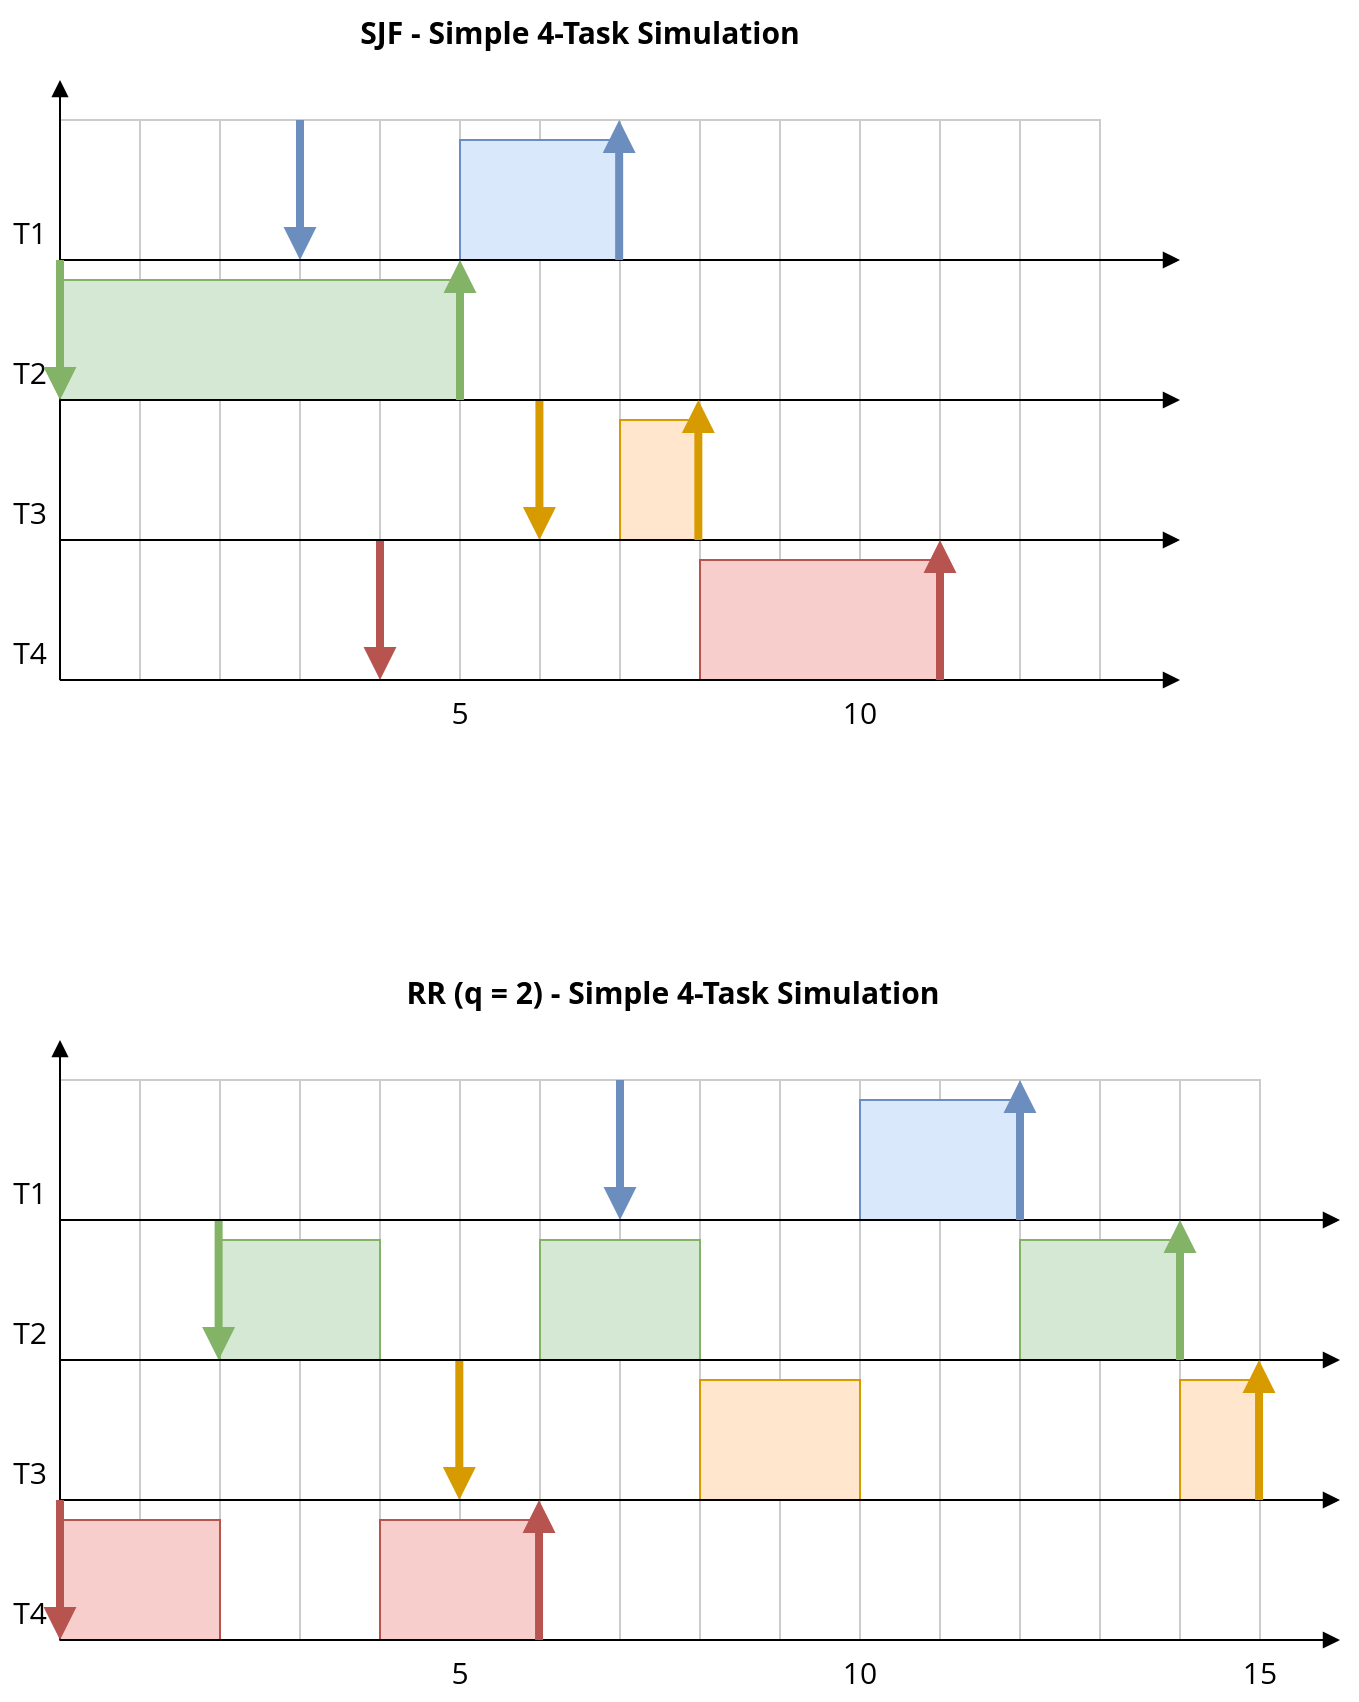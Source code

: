 <mxfile version="24.3.1" type="device">
  <diagram name="Page-1" id="J17axoBH4W83SoYxhI0r">
    <mxGraphModel dx="1306" dy="763" grid="1" gridSize="10" guides="1" tooltips="1" connect="1" arrows="1" fold="1" page="1" pageScale="1" pageWidth="850" pageHeight="1100" math="0" shadow="0">
      <root>
        <mxCell id="0" />
        <mxCell id="1" parent="0" />
        <mxCell id="h6Xsbok6eu0wow_d8Nn--77" value="" style="rounded=0;whiteSpace=wrap;html=1;fillColor=none;strokeColor=#CCCCCC;" parent="1" vertex="1">
          <mxGeometry x="600" y="560" width="40" height="280" as="geometry" />
        </mxCell>
        <mxCell id="h6Xsbok6eu0wow_d8Nn--78" value="" style="rounded=0;whiteSpace=wrap;html=1;fillColor=none;strokeColor=#CCCCCC;" parent="1" vertex="1">
          <mxGeometry x="640" y="560" width="40" height="280" as="geometry" />
        </mxCell>
        <mxCell id="h6Xsbok6eu0wow_d8Nn--8" value="" style="rounded=0;whiteSpace=wrap;html=1;fillColor=none;strokeColor=#CCCCCC;" parent="1" vertex="1">
          <mxGeometry x="80" y="80" width="40" height="280" as="geometry" />
        </mxCell>
        <mxCell id="h6Xsbok6eu0wow_d8Nn--9" value="" style="rounded=0;whiteSpace=wrap;html=1;fillColor=none;strokeColor=#CCCCCC;" parent="1" vertex="1">
          <mxGeometry x="120" y="80" width="40" height="280" as="geometry" />
        </mxCell>
        <mxCell id="h6Xsbok6eu0wow_d8Nn--10" value="" style="rounded=0;whiteSpace=wrap;html=1;fillColor=none;strokeColor=#CCCCCC;" parent="1" vertex="1">
          <mxGeometry x="160" y="80" width="40" height="280" as="geometry" />
        </mxCell>
        <mxCell id="h6Xsbok6eu0wow_d8Nn--11" value="" style="rounded=0;whiteSpace=wrap;html=1;fillColor=none;strokeColor=#CCCCCC;" parent="1" vertex="1">
          <mxGeometry x="200" y="80" width="40" height="280" as="geometry" />
        </mxCell>
        <mxCell id="h6Xsbok6eu0wow_d8Nn--12" value="" style="rounded=0;whiteSpace=wrap;html=1;fillColor=none;strokeColor=#CCCCCC;" parent="1" vertex="1">
          <mxGeometry x="240" y="80" width="40" height="280" as="geometry" />
        </mxCell>
        <mxCell id="h6Xsbok6eu0wow_d8Nn--13" value="" style="rounded=0;whiteSpace=wrap;html=1;fillColor=none;strokeColor=#CCCCCC;" parent="1" vertex="1">
          <mxGeometry x="280" y="80" width="40" height="280" as="geometry" />
        </mxCell>
        <mxCell id="h6Xsbok6eu0wow_d8Nn--14" value="" style="rounded=0;whiteSpace=wrap;html=1;fillColor=none;strokeColor=#CCCCCC;" parent="1" vertex="1">
          <mxGeometry x="320" y="80" width="40" height="280" as="geometry" />
        </mxCell>
        <mxCell id="h6Xsbok6eu0wow_d8Nn--15" value="" style="rounded=0;whiteSpace=wrap;html=1;fillColor=none;strokeColor=#CCCCCC;" parent="1" vertex="1">
          <mxGeometry x="360" y="80" width="40" height="280" as="geometry" />
        </mxCell>
        <mxCell id="h6Xsbok6eu0wow_d8Nn--16" value="" style="rounded=0;whiteSpace=wrap;html=1;fillColor=none;strokeColor=#CCCCCC;" parent="1" vertex="1">
          <mxGeometry x="400" y="80" width="40" height="280" as="geometry" />
        </mxCell>
        <mxCell id="h6Xsbok6eu0wow_d8Nn--17" value="" style="rounded=0;whiteSpace=wrap;html=1;fillColor=none;strokeColor=#CCCCCC;" parent="1" vertex="1">
          <mxGeometry x="440" y="80" width="40" height="280" as="geometry" />
        </mxCell>
        <mxCell id="h6Xsbok6eu0wow_d8Nn--18" value="" style="rounded=0;whiteSpace=wrap;html=1;fillColor=none;strokeColor=#CCCCCC;" parent="1" vertex="1">
          <mxGeometry x="480" y="80" width="40" height="280" as="geometry" />
        </mxCell>
        <mxCell id="h6Xsbok6eu0wow_d8Nn--19" value="" style="rounded=0;whiteSpace=wrap;html=1;fillColor=none;strokeColor=#CCCCCC;" parent="1" vertex="1">
          <mxGeometry x="520" y="80" width="40" height="280" as="geometry" />
        </mxCell>
        <mxCell id="h6Xsbok6eu0wow_d8Nn--20" value="" style="rounded=0;whiteSpace=wrap;html=1;fillColor=none;strokeColor=#CCCCCC;" parent="1" vertex="1">
          <mxGeometry x="560" y="80" width="40" height="280" as="geometry" />
        </mxCell>
        <mxCell id="h6Xsbok6eu0wow_d8Nn--22" value="" style="rounded=0;whiteSpace=wrap;html=1;strokeColor=#6c8ebf;fillColor=#dae8fc;" parent="1" vertex="1">
          <mxGeometry x="280" y="90" width="80" height="60" as="geometry" />
        </mxCell>
        <mxCell id="h6Xsbok6eu0wow_d8Nn--23" value="" style="rounded=0;whiteSpace=wrap;html=1;strokeColor=#82b366;fillColor=#d5e8d4;" parent="1" vertex="1">
          <mxGeometry x="80" y="160" width="200" height="60" as="geometry" />
        </mxCell>
        <mxCell id="h6Xsbok6eu0wow_d8Nn--24" value="" style="rounded=0;whiteSpace=wrap;html=1;strokeColor=#d79b00;fillColor=#ffe6cc;" parent="1" vertex="1">
          <mxGeometry x="360" y="230" width="40" height="60" as="geometry" />
        </mxCell>
        <mxCell id="h6Xsbok6eu0wow_d8Nn--26" value="" style="rounded=0;whiteSpace=wrap;html=1;strokeColor=#b85450;fillColor=#f8cecc;" parent="1" vertex="1">
          <mxGeometry x="400" y="300" width="120" height="60" as="geometry" />
        </mxCell>
        <mxCell id="h6Xsbok6eu0wow_d8Nn--29" value="" style="endArrow=none;html=1;rounded=0;strokeWidth=4;strokeColor=#6C8EBF;endFill=0;startArrow=block;startFill=1;" parent="1" edge="1">
          <mxGeometry width="50" height="50" relative="1" as="geometry">
            <mxPoint x="200" y="150" as="sourcePoint" />
            <mxPoint x="200" y="80" as="targetPoint" />
          </mxGeometry>
        </mxCell>
        <mxCell id="h6Xsbok6eu0wow_d8Nn--30" value="" style="endArrow=none;html=1;rounded=0;strokeWidth=4;strokeColor=#B85450;endFill=0;startArrow=block;startFill=1;" parent="1" edge="1">
          <mxGeometry width="50" height="50" relative="1" as="geometry">
            <mxPoint x="240" y="360" as="sourcePoint" />
            <mxPoint x="240" y="290" as="targetPoint" />
          </mxGeometry>
        </mxCell>
        <mxCell id="h6Xsbok6eu0wow_d8Nn--31" value="" style="endArrow=none;html=1;rounded=0;strokeWidth=4;strokeColor=#D79B00;endFill=0;startArrow=block;startFill=1;" parent="1" edge="1">
          <mxGeometry width="50" height="50" relative="1" as="geometry">
            <mxPoint x="319.71" y="290" as="sourcePoint" />
            <mxPoint x="319.71" y="220" as="targetPoint" />
          </mxGeometry>
        </mxCell>
        <mxCell id="h6Xsbok6eu0wow_d8Nn--32" value="T1" style="text;html=1;align=center;verticalAlign=middle;whiteSpace=wrap;rounded=0;fontSize=15;fontFamily=Open Sans;fontSource=https%3A%2F%2Ffonts.googleapis.com%2Fcss%3Ffamily%3DOpen%2BSans;" parent="1" vertex="1">
          <mxGeometry x="50" y="120" width="30" height="30" as="geometry" />
        </mxCell>
        <mxCell id="h6Xsbok6eu0wow_d8Nn--33" value="T2" style="text;html=1;align=center;verticalAlign=middle;whiteSpace=wrap;rounded=0;fontSize=15;fontFamily=Open Sans;fontSource=https%3A%2F%2Ffonts.googleapis.com%2Fcss%3Ffamily%3DOpen%2BSans;" parent="1" vertex="1">
          <mxGeometry x="50" y="190" width="30" height="30" as="geometry" />
        </mxCell>
        <mxCell id="h6Xsbok6eu0wow_d8Nn--34" value="T3" style="text;html=1;align=center;verticalAlign=middle;whiteSpace=wrap;rounded=0;fontSize=15;fontFamily=Open Sans;fontSource=https%3A%2F%2Ffonts.googleapis.com%2Fcss%3Ffamily%3DOpen%2BSans;" parent="1" vertex="1">
          <mxGeometry x="50" y="260" width="30" height="30" as="geometry" />
        </mxCell>
        <mxCell id="h6Xsbok6eu0wow_d8Nn--35" value="T4" style="text;html=1;align=center;verticalAlign=middle;whiteSpace=wrap;rounded=0;fontSize=15;fontFamily=Open Sans;fontSource=https%3A%2F%2Ffonts.googleapis.com%2Fcss%3Ffamily%3DOpen%2BSans;" parent="1" vertex="1">
          <mxGeometry x="50" y="330" width="30" height="30" as="geometry" />
        </mxCell>
        <mxCell id="h6Xsbok6eu0wow_d8Nn--36" value="5" style="text;html=1;align=center;verticalAlign=middle;whiteSpace=wrap;rounded=0;fontSize=15;fontFamily=Open Sans;fontSource=https%3A%2F%2Ffonts.googleapis.com%2Fcss%3Ffamily%3DOpen%2BSans;" parent="1" vertex="1">
          <mxGeometry x="265" y="360" width="30" height="30" as="geometry" />
        </mxCell>
        <mxCell id="h6Xsbok6eu0wow_d8Nn--37" value="10" style="text;html=1;align=center;verticalAlign=middle;whiteSpace=wrap;rounded=0;fontSize=15;fontFamily=Open Sans;fontSource=https%3A%2F%2Ffonts.googleapis.com%2Fcss%3Ffamily%3DOpen%2BSans;" parent="1" vertex="1">
          <mxGeometry x="465" y="360" width="30" height="30" as="geometry" />
        </mxCell>
        <mxCell id="h6Xsbok6eu0wow_d8Nn--38" value="SJF - Simple 4-Task Simulation" style="text;html=1;align=center;verticalAlign=middle;whiteSpace=wrap;rounded=0;fontFamily=Open Sans;fontSource=https%3A%2F%2Ffonts.googleapis.com%2Fcss%3Ffamily%3DOpen%2BSans;fontStyle=1;fontSize=15;" parent="1" vertex="1">
          <mxGeometry x="195" y="20" width="290" height="30" as="geometry" />
        </mxCell>
        <mxCell id="h6Xsbok6eu0wow_d8Nn--39" value="" style="rounded=0;whiteSpace=wrap;html=1;fillColor=none;strokeColor=#CCCCCC;" parent="1" vertex="1">
          <mxGeometry x="80" y="560" width="40" height="280" as="geometry" />
        </mxCell>
        <mxCell id="h6Xsbok6eu0wow_d8Nn--40" value="" style="rounded=0;whiteSpace=wrap;html=1;fillColor=none;strokeColor=#CCCCCC;" parent="1" vertex="1">
          <mxGeometry x="120" y="560" width="40" height="280" as="geometry" />
        </mxCell>
        <mxCell id="h6Xsbok6eu0wow_d8Nn--41" value="" style="rounded=0;whiteSpace=wrap;html=1;fillColor=none;strokeColor=#CCCCCC;" parent="1" vertex="1">
          <mxGeometry x="160" y="560" width="40" height="280" as="geometry" />
        </mxCell>
        <mxCell id="h6Xsbok6eu0wow_d8Nn--42" value="" style="rounded=0;whiteSpace=wrap;html=1;fillColor=none;strokeColor=#CCCCCC;" parent="1" vertex="1">
          <mxGeometry x="200" y="560" width="40" height="280" as="geometry" />
        </mxCell>
        <mxCell id="h6Xsbok6eu0wow_d8Nn--43" value="" style="rounded=0;whiteSpace=wrap;html=1;fillColor=none;strokeColor=#CCCCCC;" parent="1" vertex="1">
          <mxGeometry x="240" y="560" width="40" height="280" as="geometry" />
        </mxCell>
        <mxCell id="h6Xsbok6eu0wow_d8Nn--44" value="" style="rounded=0;whiteSpace=wrap;html=1;fillColor=none;strokeColor=#CCCCCC;" parent="1" vertex="1">
          <mxGeometry x="280" y="560" width="40" height="280" as="geometry" />
        </mxCell>
        <mxCell id="h6Xsbok6eu0wow_d8Nn--45" value="" style="rounded=0;whiteSpace=wrap;html=1;fillColor=none;strokeColor=#CCCCCC;" parent="1" vertex="1">
          <mxGeometry x="320" y="560" width="40" height="280" as="geometry" />
        </mxCell>
        <mxCell id="h6Xsbok6eu0wow_d8Nn--46" value="" style="rounded=0;whiteSpace=wrap;html=1;fillColor=none;strokeColor=#CCCCCC;" parent="1" vertex="1">
          <mxGeometry x="360" y="560" width="40" height="280" as="geometry" />
        </mxCell>
        <mxCell id="h6Xsbok6eu0wow_d8Nn--47" value="" style="rounded=0;whiteSpace=wrap;html=1;fillColor=none;strokeColor=#CCCCCC;" parent="1" vertex="1">
          <mxGeometry x="400" y="560" width="40" height="280" as="geometry" />
        </mxCell>
        <mxCell id="h6Xsbok6eu0wow_d8Nn--48" value="" style="rounded=0;whiteSpace=wrap;html=1;fillColor=none;strokeColor=#CCCCCC;" parent="1" vertex="1">
          <mxGeometry x="440" y="560" width="40" height="280" as="geometry" />
        </mxCell>
        <mxCell id="h6Xsbok6eu0wow_d8Nn--49" value="" style="rounded=0;whiteSpace=wrap;html=1;fillColor=none;strokeColor=#CCCCCC;" parent="1" vertex="1">
          <mxGeometry x="480" y="560" width="40" height="280" as="geometry" />
        </mxCell>
        <mxCell id="h6Xsbok6eu0wow_d8Nn--50" value="" style="rounded=0;whiteSpace=wrap;html=1;fillColor=none;strokeColor=#CCCCCC;" parent="1" vertex="1">
          <mxGeometry x="520" y="560" width="40" height="280" as="geometry" />
        </mxCell>
        <mxCell id="h6Xsbok6eu0wow_d8Nn--51" value="" style="rounded=0;whiteSpace=wrap;html=1;fillColor=none;strokeColor=#CCCCCC;" parent="1" vertex="1">
          <mxGeometry x="560" y="560" width="40" height="280" as="geometry" />
        </mxCell>
        <mxCell id="h6Xsbok6eu0wow_d8Nn--56" value="" style="rounded=0;whiteSpace=wrap;html=1;strokeColor=#6c8ebf;fillColor=#dae8fc;" parent="1" vertex="1">
          <mxGeometry x="480" y="570" width="80" height="60" as="geometry" />
        </mxCell>
        <mxCell id="h6Xsbok6eu0wow_d8Nn--57" value="" style="rounded=0;whiteSpace=wrap;html=1;strokeColor=#82b366;fillColor=#d5e8d4;" parent="1" vertex="1">
          <mxGeometry x="160" y="640" width="80" height="60" as="geometry" />
        </mxCell>
        <mxCell id="h6Xsbok6eu0wow_d8Nn--58" value="" style="rounded=0;whiteSpace=wrap;html=1;strokeColor=#d79b00;fillColor=#ffe6cc;" parent="1" vertex="1">
          <mxGeometry x="400" y="710" width="80" height="60" as="geometry" />
        </mxCell>
        <mxCell id="h6Xsbok6eu0wow_d8Nn--60" value="" style="rounded=0;whiteSpace=wrap;html=1;strokeColor=#b85450;fillColor=#f8cecc;" parent="1" vertex="1">
          <mxGeometry x="80" y="780" width="80" height="60" as="geometry" />
        </mxCell>
        <mxCell id="h6Xsbok6eu0wow_d8Nn--61" value="" style="endArrow=none;html=1;rounded=0;strokeWidth=4;strokeColor=#82B366;endFill=0;startArrow=block;startFill=1;" parent="1" edge="1">
          <mxGeometry width="50" height="50" relative="1" as="geometry">
            <mxPoint x="159.31" y="700" as="sourcePoint" />
            <mxPoint x="159.31" y="630" as="targetPoint" />
          </mxGeometry>
        </mxCell>
        <mxCell id="h6Xsbok6eu0wow_d8Nn--62" value="" style="endArrow=none;html=1;rounded=0;strokeWidth=4;strokeColor=#6C8EBF;endFill=0;startArrow=block;startFill=1;" parent="1" edge="1">
          <mxGeometry width="50" height="50" relative="1" as="geometry">
            <mxPoint x="360" y="630" as="sourcePoint" />
            <mxPoint x="360" y="560" as="targetPoint" />
          </mxGeometry>
        </mxCell>
        <mxCell id="h6Xsbok6eu0wow_d8Nn--64" value="" style="endArrow=none;html=1;rounded=0;strokeWidth=4;strokeColor=#D79B00;endFill=0;startArrow=block;startFill=1;" parent="1" edge="1">
          <mxGeometry width="50" height="50" relative="1" as="geometry">
            <mxPoint x="279.66" y="770" as="sourcePoint" />
            <mxPoint x="279.66" y="700" as="targetPoint" />
          </mxGeometry>
        </mxCell>
        <mxCell id="h6Xsbok6eu0wow_d8Nn--65" value="T1" style="text;html=1;align=center;verticalAlign=middle;whiteSpace=wrap;rounded=0;fontSize=15;fontFamily=Open Sans;fontSource=https%3A%2F%2Ffonts.googleapis.com%2Fcss%3Ffamily%3DOpen%2BSans;" parent="1" vertex="1">
          <mxGeometry x="50" y="600" width="30" height="30" as="geometry" />
        </mxCell>
        <mxCell id="h6Xsbok6eu0wow_d8Nn--66" value="T2" style="text;html=1;align=center;verticalAlign=middle;whiteSpace=wrap;rounded=0;fontSize=15;fontFamily=Open Sans;fontSource=https%3A%2F%2Ffonts.googleapis.com%2Fcss%3Ffamily%3DOpen%2BSans;" parent="1" vertex="1">
          <mxGeometry x="50" y="670" width="30" height="30" as="geometry" />
        </mxCell>
        <mxCell id="h6Xsbok6eu0wow_d8Nn--67" value="T3" style="text;html=1;align=center;verticalAlign=middle;whiteSpace=wrap;rounded=0;fontSize=15;fontFamily=Open Sans;fontSource=https%3A%2F%2Ffonts.googleapis.com%2Fcss%3Ffamily%3DOpen%2BSans;" parent="1" vertex="1">
          <mxGeometry x="50" y="740" width="30" height="30" as="geometry" />
        </mxCell>
        <mxCell id="h6Xsbok6eu0wow_d8Nn--68" value="T4" style="text;html=1;align=center;verticalAlign=middle;whiteSpace=wrap;rounded=0;fontSize=15;fontFamily=Open Sans;fontSource=https%3A%2F%2Ffonts.googleapis.com%2Fcss%3Ffamily%3DOpen%2BSans;" parent="1" vertex="1">
          <mxGeometry x="50" y="810" width="30" height="30" as="geometry" />
        </mxCell>
        <mxCell id="h6Xsbok6eu0wow_d8Nn--69" value="5" style="text;html=1;align=center;verticalAlign=middle;whiteSpace=wrap;rounded=0;fontSize=15;fontFamily=Open Sans;fontSource=https%3A%2F%2Ffonts.googleapis.com%2Fcss%3Ffamily%3DOpen%2BSans;" parent="1" vertex="1">
          <mxGeometry x="265" y="840" width="30" height="30" as="geometry" />
        </mxCell>
        <mxCell id="h6Xsbok6eu0wow_d8Nn--70" value="10" style="text;html=1;align=center;verticalAlign=middle;whiteSpace=wrap;rounded=0;fontSize=15;fontFamily=Open Sans;fontSource=https%3A%2F%2Ffonts.googleapis.com%2Fcss%3Ffamily%3DOpen%2BSans;" parent="1" vertex="1">
          <mxGeometry x="465" y="840" width="30" height="30" as="geometry" />
        </mxCell>
        <mxCell id="h6Xsbok6eu0wow_d8Nn--71" value="RR (q = 2) - Simple 4-Task Simulation" style="text;html=1;align=center;verticalAlign=middle;whiteSpace=wrap;rounded=0;fontFamily=Open Sans;fontSource=https%3A%2F%2Ffonts.googleapis.com%2Fcss%3Ffamily%3DOpen%2BSans;fontStyle=1;fontSize=15;" parent="1" vertex="1">
          <mxGeometry x="213.5" y="500" width="345" height="30" as="geometry" />
        </mxCell>
        <mxCell id="h6Xsbok6eu0wow_d8Nn--72" value="" style="rounded=0;whiteSpace=wrap;html=1;strokeColor=#b85450;fillColor=#f8cecc;" parent="1" vertex="1">
          <mxGeometry x="240" y="780" width="80" height="60" as="geometry" />
        </mxCell>
        <mxCell id="h6Xsbok6eu0wow_d8Nn--73" value="" style="rounded=0;whiteSpace=wrap;html=1;strokeColor=#82b366;fillColor=#d5e8d4;" parent="1" vertex="1">
          <mxGeometry x="320" y="640" width="80" height="60" as="geometry" />
        </mxCell>
        <mxCell id="h6Xsbok6eu0wow_d8Nn--74" value="" style="rounded=0;whiteSpace=wrap;html=1;strokeColor=#82b366;fillColor=#d5e8d4;" parent="1" vertex="1">
          <mxGeometry x="560" y="640" width="80" height="60" as="geometry" />
        </mxCell>
        <mxCell id="h6Xsbok6eu0wow_d8Nn--75" value="" style="rounded=0;whiteSpace=wrap;html=1;strokeColor=#d79b00;fillColor=#ffe6cc;" parent="1" vertex="1">
          <mxGeometry x="640" y="710" width="40" height="60" as="geometry" />
        </mxCell>
        <mxCell id="h6Xsbok6eu0wow_d8Nn--79" value="15" style="text;html=1;align=center;verticalAlign=middle;whiteSpace=wrap;rounded=0;fontSize=15;fontFamily=Open Sans;fontSource=https%3A%2F%2Ffonts.googleapis.com%2Fcss%3Ffamily%3DOpen%2BSans;" parent="1" vertex="1">
          <mxGeometry x="665" y="840" width="30" height="30" as="geometry" />
        </mxCell>
        <mxCell id="h6Xsbok6eu0wow_d8Nn--2" value="" style="endArrow=block;html=1;rounded=0;endFill=1;" parent="1" edge="1">
          <mxGeometry width="50" height="50" relative="1" as="geometry">
            <mxPoint x="80" y="150" as="sourcePoint" />
            <mxPoint x="640" y="150" as="targetPoint" />
          </mxGeometry>
        </mxCell>
        <mxCell id="h6Xsbok6eu0wow_d8Nn--3" value="" style="endArrow=block;html=1;rounded=0;endFill=1;" parent="1" edge="1">
          <mxGeometry width="50" height="50" relative="1" as="geometry">
            <mxPoint x="80" y="220" as="sourcePoint" />
            <mxPoint x="640" y="220" as="targetPoint" />
          </mxGeometry>
        </mxCell>
        <mxCell id="h6Xsbok6eu0wow_d8Nn--4" value="" style="endArrow=block;html=1;rounded=0;endFill=1;" parent="1" edge="1">
          <mxGeometry width="50" height="50" relative="1" as="geometry">
            <mxPoint x="80" y="290" as="sourcePoint" />
            <mxPoint x="640" y="290" as="targetPoint" />
          </mxGeometry>
        </mxCell>
        <mxCell id="h6Xsbok6eu0wow_d8Nn--1" value="" style="endArrow=block;html=1;rounded=0;endFill=1;" parent="1" edge="1">
          <mxGeometry width="50" height="50" relative="1" as="geometry">
            <mxPoint x="80" y="360" as="sourcePoint" />
            <mxPoint x="80" y="60" as="targetPoint" />
          </mxGeometry>
        </mxCell>
        <mxCell id="h6Xsbok6eu0wow_d8Nn--25" value="" style="endArrow=block;html=1;rounded=0;endFill=1;" parent="1" edge="1">
          <mxGeometry width="50" height="50" relative="1" as="geometry">
            <mxPoint x="80" y="360" as="sourcePoint" />
            <mxPoint x="640" y="360" as="targetPoint" />
          </mxGeometry>
        </mxCell>
        <mxCell id="h6Xsbok6eu0wow_d8Nn--52" value="" style="endArrow=block;html=1;rounded=0;endFill=1;" parent="1" edge="1">
          <mxGeometry width="50" height="50" relative="1" as="geometry">
            <mxPoint x="80" y="630" as="sourcePoint" />
            <mxPoint x="720" y="630" as="targetPoint" />
          </mxGeometry>
        </mxCell>
        <mxCell id="h6Xsbok6eu0wow_d8Nn--53" value="" style="endArrow=block;html=1;rounded=0;endFill=1;" parent="1" edge="1">
          <mxGeometry width="50" height="50" relative="1" as="geometry">
            <mxPoint x="80" y="700" as="sourcePoint" />
            <mxPoint x="720" y="700" as="targetPoint" />
          </mxGeometry>
        </mxCell>
        <mxCell id="h6Xsbok6eu0wow_d8Nn--54" value="" style="endArrow=block;html=1;rounded=0;endFill=1;" parent="1" edge="1">
          <mxGeometry width="50" height="50" relative="1" as="geometry">
            <mxPoint x="80" y="770" as="sourcePoint" />
            <mxPoint x="720" y="770" as="targetPoint" />
          </mxGeometry>
        </mxCell>
        <mxCell id="h6Xsbok6eu0wow_d8Nn--59" value="" style="endArrow=block;html=1;rounded=0;endFill=1;" parent="1" edge="1">
          <mxGeometry width="50" height="50" relative="1" as="geometry">
            <mxPoint x="80" y="840" as="sourcePoint" />
            <mxPoint x="720" y="840" as="targetPoint" />
          </mxGeometry>
        </mxCell>
        <mxCell id="h6Xsbok6eu0wow_d8Nn--55" value="" style="endArrow=block;html=1;rounded=0;endFill=1;" parent="1" edge="1">
          <mxGeometry width="50" height="50" relative="1" as="geometry">
            <mxPoint x="80" y="840" as="sourcePoint" />
            <mxPoint x="80" y="540" as="targetPoint" />
          </mxGeometry>
        </mxCell>
        <mxCell id="h6Xsbok6eu0wow_d8Nn--63" value="" style="endArrow=none;html=1;rounded=0;strokeWidth=4;strokeColor=#B85450;endFill=0;startArrow=block;startFill=1;" parent="1" edge="1">
          <mxGeometry width="50" height="50" relative="1" as="geometry">
            <mxPoint x="80" y="840" as="sourcePoint" />
            <mxPoint x="80" y="770" as="targetPoint" />
          </mxGeometry>
        </mxCell>
        <mxCell id="h6Xsbok6eu0wow_d8Nn--28" value="" style="endArrow=none;html=1;rounded=0;strokeWidth=4;strokeColor=#82B366;endFill=0;startArrow=block;startFill=1;" parent="1" edge="1">
          <mxGeometry width="50" height="50" relative="1" as="geometry">
            <mxPoint x="80" y="220" as="sourcePoint" />
            <mxPoint x="80" y="150" as="targetPoint" />
          </mxGeometry>
        </mxCell>
        <mxCell id="5tPaoLCwtkNlxQOoL_pa-1" value="" style="endArrow=block;html=1;rounded=0;strokeWidth=4;strokeColor=#B85450;endFill=1;startArrow=none;startFill=0;" edge="1" parent="1">
          <mxGeometry width="50" height="50" relative="1" as="geometry">
            <mxPoint x="319.52" y="840" as="sourcePoint" />
            <mxPoint x="319.52" y="770" as="targetPoint" />
          </mxGeometry>
        </mxCell>
        <mxCell id="5tPaoLCwtkNlxQOoL_pa-2" value="" style="endArrow=block;html=1;rounded=0;strokeWidth=4;strokeColor=#D79B00;endFill=1;startArrow=none;startFill=0;" edge="1" parent="1">
          <mxGeometry width="50" height="50" relative="1" as="geometry">
            <mxPoint x="679.52" y="770" as="sourcePoint" />
            <mxPoint x="679.52" y="700" as="targetPoint" />
          </mxGeometry>
        </mxCell>
        <mxCell id="5tPaoLCwtkNlxQOoL_pa-3" value="" style="endArrow=block;html=1;rounded=0;strokeWidth=4;strokeColor=#82B366;endFill=1;startArrow=none;startFill=0;" edge="1" parent="1">
          <mxGeometry width="50" height="50" relative="1" as="geometry">
            <mxPoint x="640" y="700" as="sourcePoint" />
            <mxPoint x="640" y="630" as="targetPoint" />
          </mxGeometry>
        </mxCell>
        <mxCell id="5tPaoLCwtkNlxQOoL_pa-5" value="" style="endArrow=block;html=1;rounded=0;strokeWidth=4;strokeColor=#6C8EBF;endFill=1;startArrow=none;startFill=0;" edge="1" parent="1">
          <mxGeometry width="50" height="50" relative="1" as="geometry">
            <mxPoint x="560" y="630" as="sourcePoint" />
            <mxPoint x="560" y="560" as="targetPoint" />
          </mxGeometry>
        </mxCell>
        <mxCell id="5tPaoLCwtkNlxQOoL_pa-6" value="" style="endArrow=block;html=1;rounded=0;strokeWidth=4;strokeColor=#82B366;endFill=1;startArrow=none;startFill=0;" edge="1" parent="1">
          <mxGeometry width="50" height="50" relative="1" as="geometry">
            <mxPoint x="280" y="220" as="sourcePoint" />
            <mxPoint x="280" y="150" as="targetPoint" />
          </mxGeometry>
        </mxCell>
        <mxCell id="5tPaoLCwtkNlxQOoL_pa-7" value="" style="endArrow=block;html=1;rounded=0;strokeWidth=4;strokeColor=#6C8EBF;endFill=1;startArrow=none;startFill=0;" edge="1" parent="1">
          <mxGeometry width="50" height="50" relative="1" as="geometry">
            <mxPoint x="359.58" y="150" as="sourcePoint" />
            <mxPoint x="359.58" y="80" as="targetPoint" />
          </mxGeometry>
        </mxCell>
        <mxCell id="5tPaoLCwtkNlxQOoL_pa-8" value="" style="endArrow=block;html=1;rounded=0;strokeWidth=4;strokeColor=#D79B00;endFill=1;startArrow=none;startFill=0;" edge="1" parent="1">
          <mxGeometry width="50" height="50" relative="1" as="geometry">
            <mxPoint x="399.17" y="290" as="sourcePoint" />
            <mxPoint x="399.17" y="220" as="targetPoint" />
          </mxGeometry>
        </mxCell>
        <mxCell id="5tPaoLCwtkNlxQOoL_pa-9" value="" style="endArrow=block;html=1;rounded=0;strokeWidth=4;strokeColor=#B85450;endFill=1;startArrow=none;startFill=0;" edge="1" parent="1">
          <mxGeometry width="50" height="50" relative="1" as="geometry">
            <mxPoint x="520" y="360" as="sourcePoint" />
            <mxPoint x="520" y="290" as="targetPoint" />
          </mxGeometry>
        </mxCell>
      </root>
    </mxGraphModel>
  </diagram>
</mxfile>
